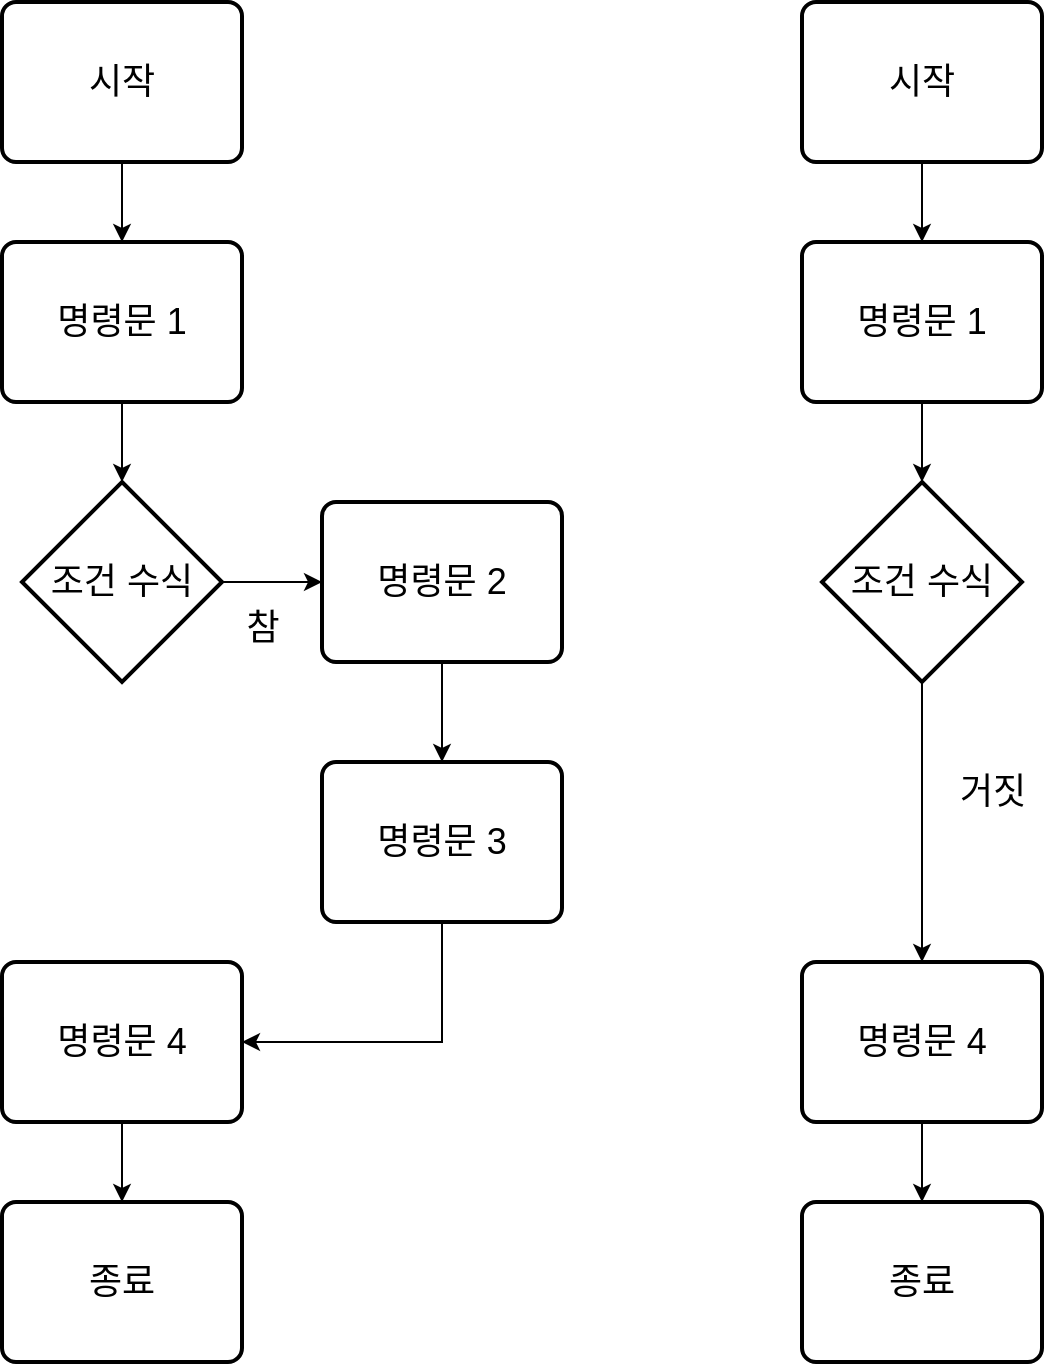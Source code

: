 <mxfile version="24.7.6">
  <diagram id="C5RBs43oDa-KdzZeNtuy" name="Page-1">
    <mxGraphModel dx="1221" dy="733" grid="1" gridSize="10" guides="1" tooltips="1" connect="1" arrows="1" fold="1" page="1" pageScale="1" pageWidth="827" pageHeight="1169" math="0" shadow="0">
      <root>
        <mxCell id="WIyWlLk6GJQsqaUBKTNV-0" />
        <mxCell id="WIyWlLk6GJQsqaUBKTNV-1" parent="WIyWlLk6GJQsqaUBKTNV-0" />
        <mxCell id="kZSQYtRzj9z3R6yPAOl6-37" value="" style="group" vertex="1" connectable="0" parent="WIyWlLk6GJQsqaUBKTNV-1">
          <mxGeometry x="80" y="40" width="525" height="680" as="geometry" />
        </mxCell>
        <mxCell id="kZSQYtRzj9z3R6yPAOl6-15" style="edgeStyle=orthogonalEdgeStyle;rounded=0;orthogonalLoop=1;jettySize=auto;html=1;" edge="1" parent="kZSQYtRzj9z3R6yPAOl6-37" source="kZSQYtRzj9z3R6yPAOl6-13" target="kZSQYtRzj9z3R6yPAOl6-14">
          <mxGeometry relative="1" as="geometry" />
        </mxCell>
        <mxCell id="kZSQYtRzj9z3R6yPAOl6-13" value="시작" style="rounded=1;whiteSpace=wrap;html=1;absoluteArcSize=1;arcSize=14;strokeWidth=2;fontSize=18;" vertex="1" parent="kZSQYtRzj9z3R6yPAOl6-37">
          <mxGeometry width="120" height="80" as="geometry" />
        </mxCell>
        <mxCell id="kZSQYtRzj9z3R6yPAOl6-14" value="명령문 1" style="rounded=1;whiteSpace=wrap;html=1;absoluteArcSize=1;arcSize=14;strokeWidth=2;fontSize=18;" vertex="1" parent="kZSQYtRzj9z3R6yPAOl6-37">
          <mxGeometry y="120" width="120" height="80" as="geometry" />
        </mxCell>
        <mxCell id="kZSQYtRzj9z3R6yPAOl6-19" style="edgeStyle=orthogonalEdgeStyle;rounded=0;orthogonalLoop=1;jettySize=auto;html=1;exitX=1;exitY=0.5;exitDx=0;exitDy=0;exitPerimeter=0;entryX=0;entryY=0.5;entryDx=0;entryDy=0;" edge="1" parent="kZSQYtRzj9z3R6yPAOl6-37" source="kZSQYtRzj9z3R6yPAOl6-16" target="kZSQYtRzj9z3R6yPAOl6-18">
          <mxGeometry relative="1" as="geometry" />
        </mxCell>
        <mxCell id="kZSQYtRzj9z3R6yPAOl6-16" value="조건 수식" style="strokeWidth=2;html=1;shape=mxgraph.flowchart.decision;whiteSpace=wrap;fontSize=18;" vertex="1" parent="kZSQYtRzj9z3R6yPAOl6-37">
          <mxGeometry x="10" y="240" width="100" height="100" as="geometry" />
        </mxCell>
        <mxCell id="kZSQYtRzj9z3R6yPAOl6-17" style="edgeStyle=orthogonalEdgeStyle;rounded=0;orthogonalLoop=1;jettySize=auto;html=1;exitX=0.5;exitY=1;exitDx=0;exitDy=0;entryX=0.5;entryY=0;entryDx=0;entryDy=0;entryPerimeter=0;" edge="1" parent="kZSQYtRzj9z3R6yPAOl6-37" source="kZSQYtRzj9z3R6yPAOl6-14" target="kZSQYtRzj9z3R6yPAOl6-16">
          <mxGeometry relative="1" as="geometry" />
        </mxCell>
        <mxCell id="kZSQYtRzj9z3R6yPAOl6-21" style="edgeStyle=orthogonalEdgeStyle;rounded=0;orthogonalLoop=1;jettySize=auto;html=1;exitX=0.5;exitY=1;exitDx=0;exitDy=0;entryX=0.5;entryY=0;entryDx=0;entryDy=0;" edge="1" parent="kZSQYtRzj9z3R6yPAOl6-37" source="kZSQYtRzj9z3R6yPAOl6-18" target="kZSQYtRzj9z3R6yPAOl6-20">
          <mxGeometry relative="1" as="geometry" />
        </mxCell>
        <mxCell id="kZSQYtRzj9z3R6yPAOl6-18" value="명령문 2" style="rounded=1;whiteSpace=wrap;html=1;absoluteArcSize=1;arcSize=14;strokeWidth=2;fontSize=18;" vertex="1" parent="kZSQYtRzj9z3R6yPAOl6-37">
          <mxGeometry x="160" y="250" width="120" height="80" as="geometry" />
        </mxCell>
        <mxCell id="kZSQYtRzj9z3R6yPAOl6-24" style="edgeStyle=orthogonalEdgeStyle;rounded=0;orthogonalLoop=1;jettySize=auto;html=1;entryX=1;entryY=0.5;entryDx=0;entryDy=0;exitX=0.5;exitY=1;exitDx=0;exitDy=0;" edge="1" parent="kZSQYtRzj9z3R6yPAOl6-37" source="kZSQYtRzj9z3R6yPAOl6-20" target="kZSQYtRzj9z3R6yPAOl6-22">
          <mxGeometry relative="1" as="geometry">
            <mxPoint x="300" y="520" as="sourcePoint" />
            <mxPoint x="200" y="620" as="targetPoint" />
          </mxGeometry>
        </mxCell>
        <mxCell id="kZSQYtRzj9z3R6yPAOl6-20" value="명령문 3" style="rounded=1;whiteSpace=wrap;html=1;absoluteArcSize=1;arcSize=14;strokeWidth=2;fontSize=18;" vertex="1" parent="kZSQYtRzj9z3R6yPAOl6-37">
          <mxGeometry x="160" y="380" width="120" height="80" as="geometry" />
        </mxCell>
        <mxCell id="kZSQYtRzj9z3R6yPAOl6-25" style="edgeStyle=orthogonalEdgeStyle;rounded=0;orthogonalLoop=1;jettySize=auto;html=1;exitX=0.5;exitY=1;exitDx=0;exitDy=0;entryX=0.5;entryY=0;entryDx=0;entryDy=0;" edge="1" parent="kZSQYtRzj9z3R6yPAOl6-37" source="kZSQYtRzj9z3R6yPAOl6-22" target="kZSQYtRzj9z3R6yPAOl6-23">
          <mxGeometry relative="1" as="geometry" />
        </mxCell>
        <mxCell id="kZSQYtRzj9z3R6yPAOl6-22" value="명령문 4" style="rounded=1;whiteSpace=wrap;html=1;absoluteArcSize=1;arcSize=14;strokeWidth=2;fontSize=18;" vertex="1" parent="kZSQYtRzj9z3R6yPAOl6-37">
          <mxGeometry y="480" width="120" height="80" as="geometry" />
        </mxCell>
        <mxCell id="kZSQYtRzj9z3R6yPAOl6-23" value="종료" style="rounded=1;whiteSpace=wrap;html=1;absoluteArcSize=1;arcSize=14;strokeWidth=2;fontSize=18;" vertex="1" parent="kZSQYtRzj9z3R6yPAOl6-37">
          <mxGeometry y="600" width="120" height="80" as="geometry" />
        </mxCell>
        <mxCell id="kZSQYtRzj9z3R6yPAOl6-26" style="edgeStyle=orthogonalEdgeStyle;rounded=0;orthogonalLoop=1;jettySize=auto;html=1;" edge="1" parent="kZSQYtRzj9z3R6yPAOl6-37" source="kZSQYtRzj9z3R6yPAOl6-27" target="kZSQYtRzj9z3R6yPAOl6-28">
          <mxGeometry relative="1" as="geometry" />
        </mxCell>
        <mxCell id="kZSQYtRzj9z3R6yPAOl6-27" value="시작" style="rounded=1;whiteSpace=wrap;html=1;absoluteArcSize=1;arcSize=14;strokeWidth=2;fontSize=18;" vertex="1" parent="kZSQYtRzj9z3R6yPAOl6-37">
          <mxGeometry x="400" width="120" height="80" as="geometry" />
        </mxCell>
        <mxCell id="kZSQYtRzj9z3R6yPAOl6-28" value="명령문 1" style="rounded=1;whiteSpace=wrap;html=1;absoluteArcSize=1;arcSize=14;strokeWidth=2;fontSize=18;" vertex="1" parent="kZSQYtRzj9z3R6yPAOl6-37">
          <mxGeometry x="400" y="120" width="120" height="80" as="geometry" />
        </mxCell>
        <mxCell id="kZSQYtRzj9z3R6yPAOl6-34" style="edgeStyle=orthogonalEdgeStyle;rounded=0;orthogonalLoop=1;jettySize=auto;html=1;exitX=0.5;exitY=1;exitDx=0;exitDy=0;exitPerimeter=0;entryX=0.5;entryY=0;entryDx=0;entryDy=0;" edge="1" parent="kZSQYtRzj9z3R6yPAOl6-37" source="kZSQYtRzj9z3R6yPAOl6-29" target="kZSQYtRzj9z3R6yPAOl6-32">
          <mxGeometry relative="1" as="geometry" />
        </mxCell>
        <mxCell id="kZSQYtRzj9z3R6yPAOl6-29" value="조건 수식" style="strokeWidth=2;html=1;shape=mxgraph.flowchart.decision;whiteSpace=wrap;fontSize=18;" vertex="1" parent="kZSQYtRzj9z3R6yPAOl6-37">
          <mxGeometry x="410" y="240" width="100" height="100" as="geometry" />
        </mxCell>
        <mxCell id="kZSQYtRzj9z3R6yPAOl6-30" style="edgeStyle=orthogonalEdgeStyle;rounded=0;orthogonalLoop=1;jettySize=auto;html=1;exitX=0.5;exitY=1;exitDx=0;exitDy=0;entryX=0.5;entryY=0;entryDx=0;entryDy=0;entryPerimeter=0;" edge="1" parent="kZSQYtRzj9z3R6yPAOl6-37" source="kZSQYtRzj9z3R6yPAOl6-28" target="kZSQYtRzj9z3R6yPAOl6-29">
          <mxGeometry relative="1" as="geometry" />
        </mxCell>
        <mxCell id="kZSQYtRzj9z3R6yPAOl6-31" style="edgeStyle=orthogonalEdgeStyle;rounded=0;orthogonalLoop=1;jettySize=auto;html=1;exitX=0.5;exitY=1;exitDx=0;exitDy=0;entryX=0.5;entryY=0;entryDx=0;entryDy=0;" edge="1" parent="kZSQYtRzj9z3R6yPAOl6-37" source="kZSQYtRzj9z3R6yPAOl6-32" target="kZSQYtRzj9z3R6yPAOl6-33">
          <mxGeometry relative="1" as="geometry" />
        </mxCell>
        <mxCell id="kZSQYtRzj9z3R6yPAOl6-32" value="명령문 4" style="rounded=1;whiteSpace=wrap;html=1;absoluteArcSize=1;arcSize=14;strokeWidth=2;fontSize=18;" vertex="1" parent="kZSQYtRzj9z3R6yPAOl6-37">
          <mxGeometry x="400" y="480" width="120" height="80" as="geometry" />
        </mxCell>
        <mxCell id="kZSQYtRzj9z3R6yPAOl6-33" value="종료" style="rounded=1;whiteSpace=wrap;html=1;absoluteArcSize=1;arcSize=14;strokeWidth=2;fontSize=18;" vertex="1" parent="kZSQYtRzj9z3R6yPAOl6-37">
          <mxGeometry x="400" y="600" width="120" height="80" as="geometry" />
        </mxCell>
        <mxCell id="kZSQYtRzj9z3R6yPAOl6-35" value="참" style="text;html=1;align=center;verticalAlign=middle;resizable=0;points=[];autosize=1;strokeColor=none;fillColor=none;fontSize=18;" vertex="1" parent="kZSQYtRzj9z3R6yPAOl6-37">
          <mxGeometry x="110" y="293" width="40" height="40" as="geometry" />
        </mxCell>
        <mxCell id="kZSQYtRzj9z3R6yPAOl6-36" value="거짓" style="text;html=1;align=center;verticalAlign=middle;resizable=0;points=[];autosize=1;strokeColor=none;fillColor=none;fontSize=18;" vertex="1" parent="kZSQYtRzj9z3R6yPAOl6-37">
          <mxGeometry x="465" y="375" width="60" height="40" as="geometry" />
        </mxCell>
      </root>
    </mxGraphModel>
  </diagram>
</mxfile>
